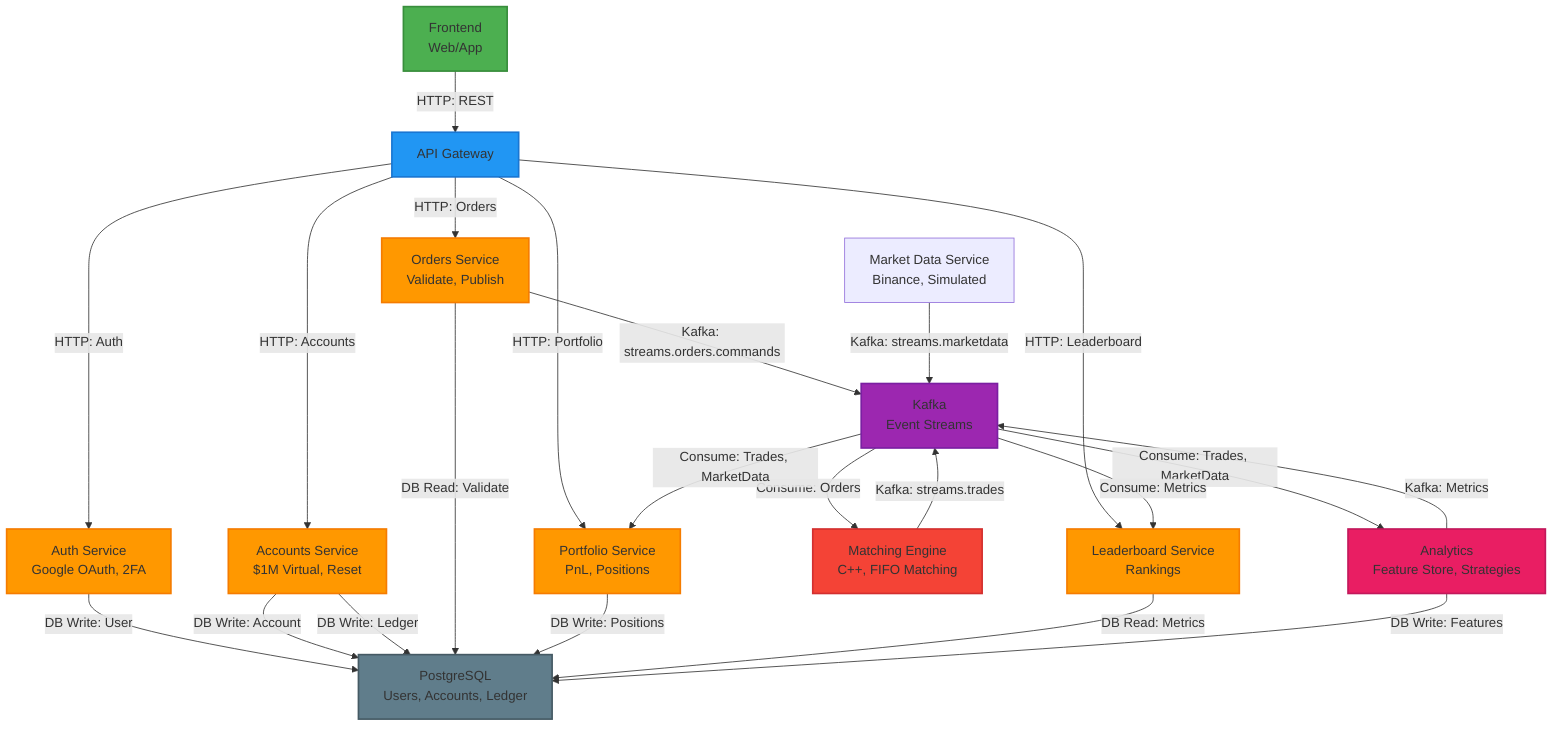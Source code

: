 graph TD
    A[Frontend<br>Web/App] -->|HTTP: REST| B[API Gateway]
    
    B -->|HTTP: Auth| C[Auth Service<br>Google OAuth, 2FA]
    B -->|HTTP: Accounts| D[Accounts Service<br>$1M Virtual, Reset]
    B -->|HTTP: Orders| E[Orders Service<br>Validate, Publish]
    B -->|HTTP: Portfolio| F[Portfolio Service<br>PnL, Positions]
    B -->|HTTP: Leaderboard| G[Leaderboard Service<br>Rankings]
    
    C -->|DB Write: User| H[PostgreSQL<br>Users, Accounts, Ledger]
    D -->|DB Write: Account| H
    D -->|DB Write: Ledger| H
    E -->|DB Read: Validate| H
    F -->|DB Write: Positions| H
    G -->|DB Read: Metrics| H
    
    E -->|Kafka: streams.orders.commands| I[Kafka<br>Event Streams]
    I -->|Consume: Orders| J[Matching Engine<br>C++, FIFO Matching]
    J -->|Kafka: streams.trades| I
    K[Market Data Service<br>Binance, Simulated] -->|Kafka: streams.marketdata| I
    I -->|Consume: Trades, MarketData| F
    I -->|Consume: Trades, MarketData| L[Analytics<br>Feature Store, Strategies]
    L -->|Kafka: Metrics| I
    I -->|Consume: Metrics| G
    L -->|DB Write: Features| H

    classDef service fill:#FF9800,stroke:#F57C00,stroke-width:2px;
    classDef frontend fill:#4CAF50,stroke:#388E3C,stroke-width:2px;
    classDef gateway fill:#2196F3,stroke:#1976D2,stroke-width:2px;
    classDef db fill:#607D8B,stroke:#455A64,stroke-width:2px;
    classDef kafka fill:#9C27B0,stroke:#7B1FA2,stroke-width:2px;
    classDef engine fill:#F44336,stroke:#D32F2F,stroke-width:2px;
    classDef analytics fill:#E91E63,stroke:#C2185B,stroke-width:2px;

    class A frontend;
    class B gateway;
    class C,D,E,F,G service;
    class H db;
    class I kafka;
    class J engine;
    class L analytics;